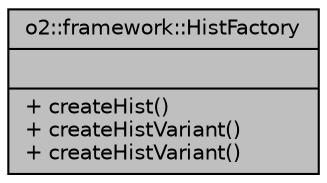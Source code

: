digraph "o2::framework::HistFactory"
{
 // INTERACTIVE_SVG=YES
  bgcolor="transparent";
  edge [fontname="Helvetica",fontsize="10",labelfontname="Helvetica",labelfontsize="10"];
  node [fontname="Helvetica",fontsize="10",shape=record];
  Node1 [label="{o2::framework::HistFactory\n||+ createHist()\l+ createHistVariant()\l+ createHistVariant()\l}",height=0.2,width=0.4,color="black", fillcolor="grey75", style="filled", fontcolor="black"];
}

